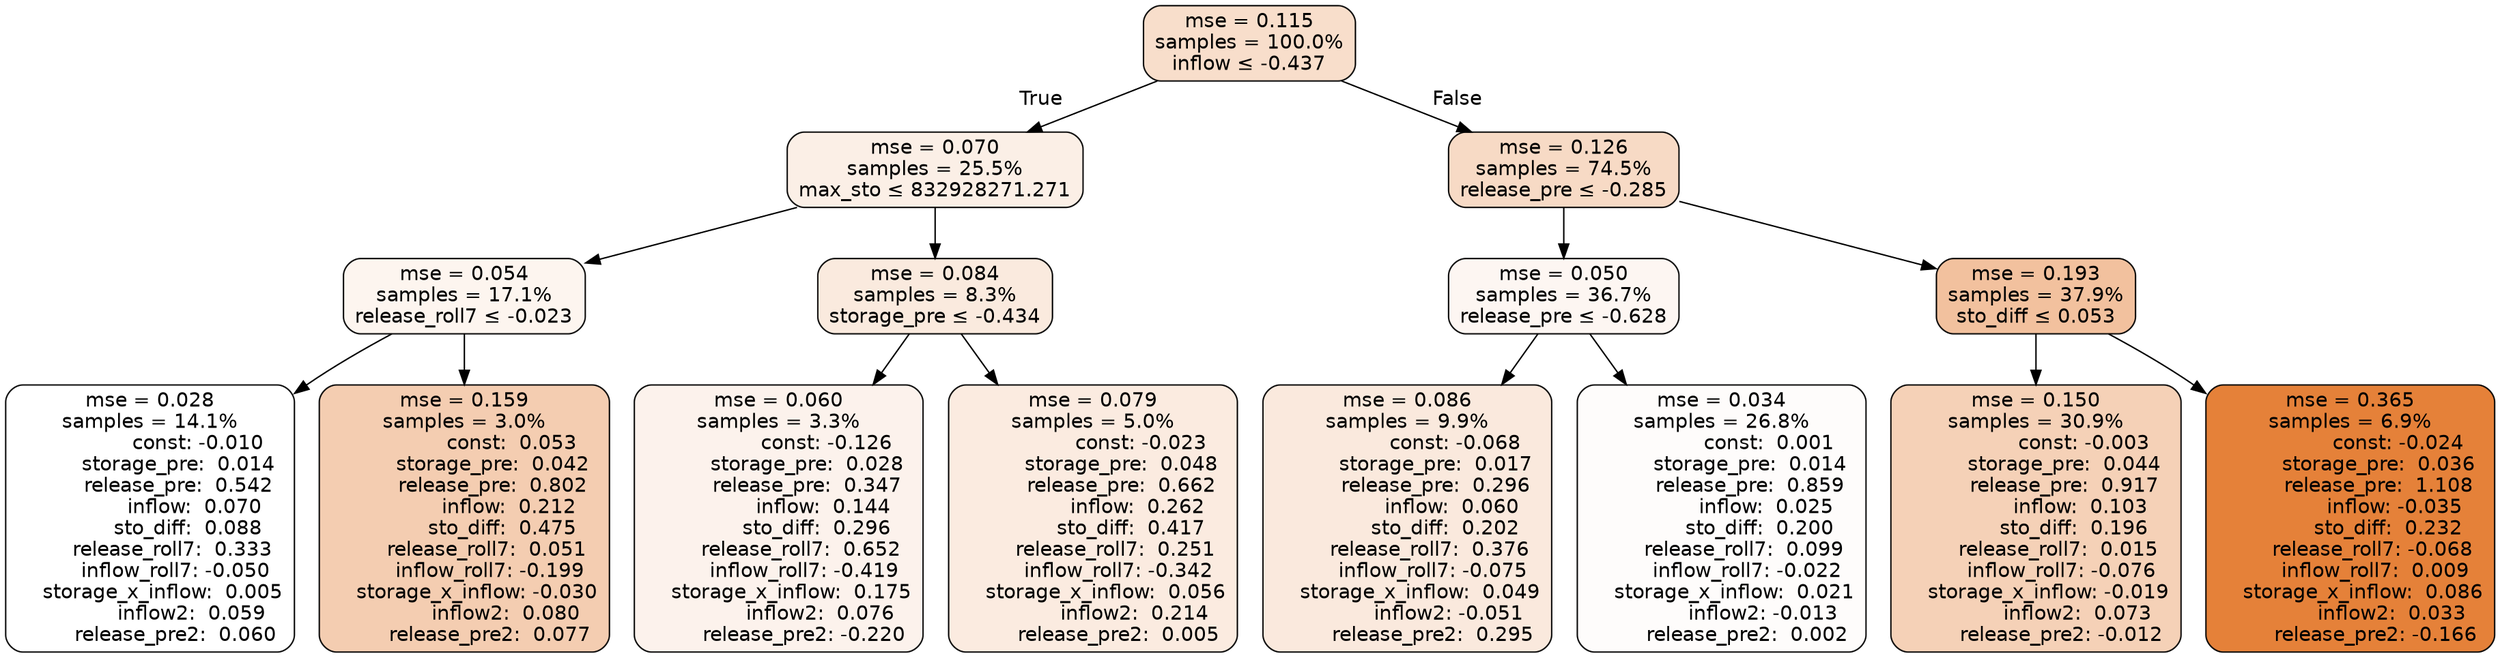 digraph tree {
bgcolor="transparent"
node [shape=rectangle, style="filled, rounded", color="black", fontname=helvetica] ;
edge [fontname=helvetica] ;
	"0" [label="mse = 0.115
samples = 100.0%
inflow &le; -0.437", fillcolor="#f8decb"]
	"1" [label="mse = 0.070
samples = 25.5%
max_sto &le; 832928271.271", fillcolor="#fbefe6"]
	"2" [label="mse = 0.054
samples = 17.1%
release_roll7 &le; -0.023", fillcolor="#fdf5ef"]
	"3" [label="mse = 0.028
samples = 14.1%
               const: -0.010
         storage_pre:  0.014
         release_pre:  0.542
              inflow:  0.070
            sto_diff:  0.088
       release_roll7:  0.333
        inflow_roll7: -0.050
    storage_x_inflow:  0.005
             inflow2:  0.059
        release_pre2:  0.060", fillcolor="#ffffff"]
	"4" [label="mse = 0.159
samples = 3.0%
               const:  0.053
         storage_pre:  0.042
         release_pre:  0.802
              inflow:  0.212
            sto_diff:  0.475
       release_roll7:  0.051
        inflow_roll7: -0.199
    storage_x_inflow: -0.030
             inflow2:  0.080
        release_pre2:  0.077", fillcolor="#f4cdb1"]
	"5" [label="mse = 0.084
samples = 8.3%
storage_pre &le; -0.434", fillcolor="#faeade"]
	"6" [label="mse = 0.060
samples = 3.3%
               const: -0.126
         storage_pre:  0.028
         release_pre:  0.347
              inflow:  0.144
            sto_diff:  0.296
       release_roll7:  0.652
        inflow_roll7: -0.419
    storage_x_inflow:  0.175
             inflow2:  0.076
        release_pre2: -0.220", fillcolor="#fcf2ec"]
	"7" [label="mse = 0.079
samples = 5.0%
               const: -0.023
         storage_pre:  0.048
         release_pre:  0.662
              inflow:  0.262
            sto_diff:  0.417
       release_roll7:  0.251
        inflow_roll7: -0.342
    storage_x_inflow:  0.056
             inflow2:  0.214
        release_pre2:  0.005", fillcolor="#fbebe0"]
	"8" [label="mse = 0.126
samples = 74.5%
release_pre &le; -0.285", fillcolor="#f7dac5"]
	"9" [label="mse = 0.050
samples = 36.7%
release_pre &le; -0.628", fillcolor="#fdf6f2"]
	"10" [label="mse = 0.086
samples = 9.9%
               const: -0.068
         storage_pre:  0.017
         release_pre:  0.296
              inflow:  0.060
            sto_diff:  0.202
       release_roll7:  0.376
        inflow_roll7: -0.075
    storage_x_inflow:  0.049
             inflow2: -0.051
        release_pre2:  0.295", fillcolor="#fae9dd"]
	"11" [label="mse = 0.034
samples = 26.8%
               const:  0.001
         storage_pre:  0.014
         release_pre:  0.859
              inflow:  0.025
            sto_diff:  0.200
       release_roll7:  0.099
        inflow_roll7: -0.022
    storage_x_inflow:  0.021
             inflow2: -0.013
        release_pre2:  0.002", fillcolor="#fefcfb"]
	"12" [label="mse = 0.193
samples = 37.9%
sto_diff &le; 0.053", fillcolor="#f2c19e"]
	"13" [label="mse = 0.150
samples = 30.9%
               const: -0.003
         storage_pre:  0.044
         release_pre:  0.917
              inflow:  0.103
            sto_diff:  0.196
       release_roll7:  0.015
        inflow_roll7: -0.076
    storage_x_inflow: -0.019
             inflow2:  0.073
        release_pre2: -0.012", fillcolor="#f5d1b7"]
	"14" [label="mse = 0.365
samples = 6.9%
               const: -0.024
         storage_pre:  0.036
         release_pre:  1.108
              inflow: -0.035
            sto_diff:  0.232
       release_roll7: -0.068
        inflow_roll7:  0.009
    storage_x_inflow:  0.086
             inflow2:  0.033
        release_pre2: -0.166", fillcolor="#e58139"]

	"0" -> "1" [labeldistance=2.5, labelangle=45, headlabel="True"]
	"1" -> "2"
	"2" -> "3"
	"2" -> "4"
	"1" -> "5"
	"5" -> "6"
	"5" -> "7"
	"0" -> "8" [labeldistance=2.5, labelangle=-45, headlabel="False"]
	"8" -> "9"
	"9" -> "10"
	"9" -> "11"
	"8" -> "12"
	"12" -> "13"
	"12" -> "14"
}

